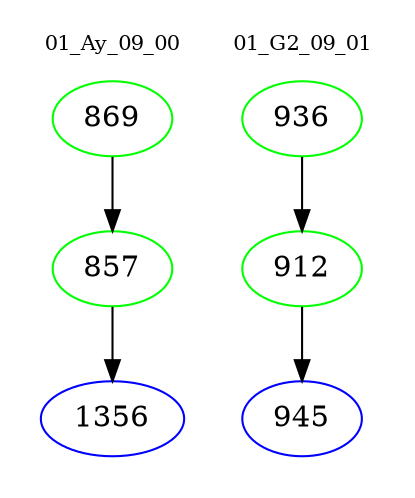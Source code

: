 digraph{
subgraph cluster_0 {
color = white
label = "01_Ay_09_00";
fontsize=10;
T0_869 [label="869", color="green"]
T0_869 -> T0_857 [color="black"]
T0_857 [label="857", color="green"]
T0_857 -> T0_1356 [color="black"]
T0_1356 [label="1356", color="blue"]
}
subgraph cluster_1 {
color = white
label = "01_G2_09_01";
fontsize=10;
T1_936 [label="936", color="green"]
T1_936 -> T1_912 [color="black"]
T1_912 [label="912", color="green"]
T1_912 -> T1_945 [color="black"]
T1_945 [label="945", color="blue"]
}
}
